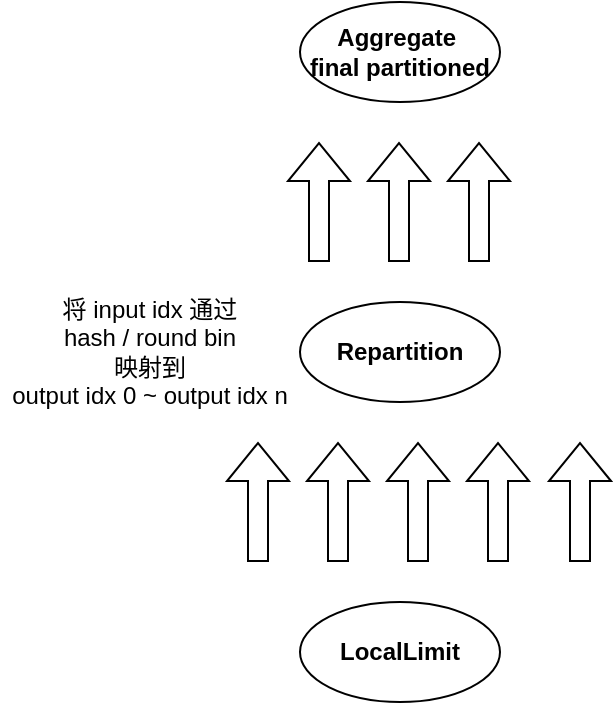 <mxfile version="21.6.5" type="github">
  <diagram name="第 1 页" id="595YFFxEE3vW-rg5tkcF">
    <mxGraphModel dx="1287" dy="545" grid="1" gridSize="10" guides="1" tooltips="1" connect="1" arrows="1" fold="1" page="1" pageScale="1" pageWidth="827" pageHeight="1169" math="0" shadow="0">
      <root>
        <mxCell id="0" />
        <mxCell id="1" parent="0" />
        <mxCell id="ZO8JvK_gNxTBTXtWuzCs-2" value="&lt;b&gt;Repartition&lt;/b&gt;" style="ellipse;whiteSpace=wrap;html=1;" parent="1" vertex="1">
          <mxGeometry x="340" y="250" width="100" height="50" as="geometry" />
        </mxCell>
        <mxCell id="ZO8JvK_gNxTBTXtWuzCs-4" value="&lt;b&gt;LocalLimit&lt;/b&gt;" style="ellipse;whiteSpace=wrap;html=1;" parent="1" vertex="1">
          <mxGeometry x="340" y="400" width="100" height="50" as="geometry" />
        </mxCell>
        <mxCell id="ZO8JvK_gNxTBTXtWuzCs-9" value="&lt;div&gt;&lt;b&gt;Aggregate&amp;nbsp;&lt;/b&gt;&lt;/div&gt;&lt;div&gt;&lt;b&gt;final partitioned&lt;/b&gt;&lt;/div&gt;" style="ellipse;whiteSpace=wrap;html=1;" parent="1" vertex="1">
          <mxGeometry x="340" y="100" width="100" height="50" as="geometry" />
        </mxCell>
        <mxCell id="ZO8JvK_gNxTBTXtWuzCs-11" value="" style="shape=flexArrow;endArrow=classic;html=1;rounded=0;" parent="1" edge="1">
          <mxGeometry width="50" height="50" relative="1" as="geometry">
            <mxPoint x="319" y="380" as="sourcePoint" />
            <mxPoint x="319" y="320" as="targetPoint" />
          </mxGeometry>
        </mxCell>
        <mxCell id="ZO8JvK_gNxTBTXtWuzCs-12" value="" style="shape=flexArrow;endArrow=classic;html=1;rounded=0;" parent="1" edge="1">
          <mxGeometry width="50" height="50" relative="1" as="geometry">
            <mxPoint x="359" y="380" as="sourcePoint" />
            <mxPoint x="359" y="320" as="targetPoint" />
          </mxGeometry>
        </mxCell>
        <mxCell id="ZO8JvK_gNxTBTXtWuzCs-13" value="" style="shape=flexArrow;endArrow=classic;html=1;rounded=0;" parent="1" edge="1">
          <mxGeometry width="50" height="50" relative="1" as="geometry">
            <mxPoint x="399" y="380" as="sourcePoint" />
            <mxPoint x="399" y="320" as="targetPoint" />
          </mxGeometry>
        </mxCell>
        <mxCell id="ZO8JvK_gNxTBTXtWuzCs-15" value="" style="shape=flexArrow;endArrow=classic;html=1;rounded=0;" parent="1" edge="1">
          <mxGeometry width="50" height="50" relative="1" as="geometry">
            <mxPoint x="439" y="380" as="sourcePoint" />
            <mxPoint x="439" y="320" as="targetPoint" />
          </mxGeometry>
        </mxCell>
        <mxCell id="ZO8JvK_gNxTBTXtWuzCs-16" value="" style="shape=flexArrow;endArrow=classic;html=1;rounded=0;" parent="1" edge="1">
          <mxGeometry width="50" height="50" relative="1" as="geometry">
            <mxPoint x="480" y="380" as="sourcePoint" />
            <mxPoint x="480" y="320" as="targetPoint" />
          </mxGeometry>
        </mxCell>
        <mxCell id="ZO8JvK_gNxTBTXtWuzCs-17" value="" style="shape=flexArrow;endArrow=classic;html=1;rounded=0;" parent="1" edge="1">
          <mxGeometry width="50" height="50" relative="1" as="geometry">
            <mxPoint x="349.5" y="230" as="sourcePoint" />
            <mxPoint x="349.5" y="170" as="targetPoint" />
          </mxGeometry>
        </mxCell>
        <mxCell id="ZO8JvK_gNxTBTXtWuzCs-18" value="" style="shape=flexArrow;endArrow=classic;html=1;rounded=0;" parent="1" edge="1">
          <mxGeometry width="50" height="50" relative="1" as="geometry">
            <mxPoint x="389.5" y="230" as="sourcePoint" />
            <mxPoint x="389.5" y="170" as="targetPoint" />
          </mxGeometry>
        </mxCell>
        <mxCell id="ZO8JvK_gNxTBTXtWuzCs-19" value="" style="shape=flexArrow;endArrow=classic;html=1;rounded=0;" parent="1" edge="1">
          <mxGeometry width="50" height="50" relative="1" as="geometry">
            <mxPoint x="429.5" y="230" as="sourcePoint" />
            <mxPoint x="429.5" y="170" as="targetPoint" />
          </mxGeometry>
        </mxCell>
        <mxCell id="ZO8JvK_gNxTBTXtWuzCs-20" value="&lt;div&gt;将 input idx 通过&lt;/div&gt;&lt;div&gt;hash / round bin&lt;/div&gt;&lt;div&gt;映射到&lt;/div&gt;&lt;div&gt;output idx 0 ~ output idx n&lt;br&gt;&lt;/div&gt;" style="text;html=1;strokeColor=none;fillColor=none;align=center;verticalAlign=middle;whiteSpace=wrap;rounded=0;" parent="1" vertex="1">
          <mxGeometry x="190" y="260" width="150" height="30" as="geometry" />
        </mxCell>
      </root>
    </mxGraphModel>
  </diagram>
</mxfile>
